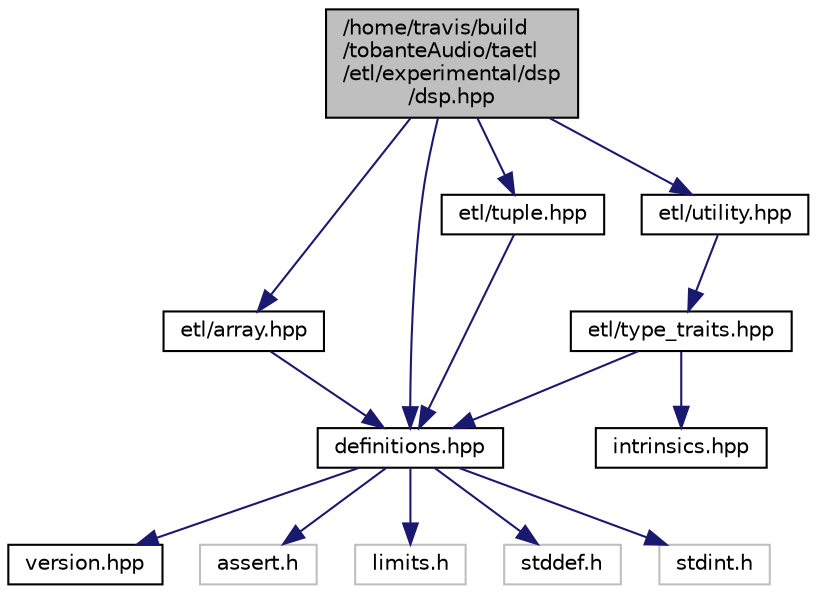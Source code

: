 digraph "/home/travis/build/tobanteAudio/taetl/etl/experimental/dsp/dsp.hpp"
{
  edge [fontname="Helvetica",fontsize="10",labelfontname="Helvetica",labelfontsize="10"];
  node [fontname="Helvetica",fontsize="10",shape=record];
  Node0 [label="/home/travis/build\l/tobanteAudio/taetl\l/etl/experimental/dsp\l/dsp.hpp",height=0.2,width=0.4,color="black", fillcolor="grey75", style="filled", fontcolor="black"];
  Node0 -> Node1 [color="midnightblue",fontsize="10",style="solid",fontname="Helvetica"];
  Node1 [label="etl/array.hpp",height=0.2,width=0.4,color="black", fillcolor="white", style="filled",URL="$array_8hpp.html"];
  Node1 -> Node2 [color="midnightblue",fontsize="10",style="solid",fontname="Helvetica"];
  Node2 [label="definitions.hpp",height=0.2,width=0.4,color="black", fillcolor="white", style="filled",URL="$definitions_8hpp.html"];
  Node2 -> Node3 [color="midnightblue",fontsize="10",style="solid",fontname="Helvetica"];
  Node3 [label="version.hpp",height=0.2,width=0.4,color="black", fillcolor="white", style="filled",URL="$version_8hpp.html"];
  Node2 -> Node4 [color="midnightblue",fontsize="10",style="solid",fontname="Helvetica"];
  Node4 [label="assert.h",height=0.2,width=0.4,color="grey75", fillcolor="white", style="filled"];
  Node2 -> Node5 [color="midnightblue",fontsize="10",style="solid",fontname="Helvetica"];
  Node5 [label="limits.h",height=0.2,width=0.4,color="grey75", fillcolor="white", style="filled"];
  Node2 -> Node6 [color="midnightblue",fontsize="10",style="solid",fontname="Helvetica"];
  Node6 [label="stddef.h",height=0.2,width=0.4,color="grey75", fillcolor="white", style="filled"];
  Node2 -> Node7 [color="midnightblue",fontsize="10",style="solid",fontname="Helvetica"];
  Node7 [label="stdint.h",height=0.2,width=0.4,color="grey75", fillcolor="white", style="filled"];
  Node0 -> Node2 [color="midnightblue",fontsize="10",style="solid",fontname="Helvetica"];
  Node0 -> Node8 [color="midnightblue",fontsize="10",style="solid",fontname="Helvetica"];
  Node8 [label="etl/tuple.hpp",height=0.2,width=0.4,color="black", fillcolor="white", style="filled",URL="$tuple_8hpp.html"];
  Node8 -> Node2 [color="midnightblue",fontsize="10",style="solid",fontname="Helvetica"];
  Node0 -> Node9 [color="midnightblue",fontsize="10",style="solid",fontname="Helvetica"];
  Node9 [label="etl/utility.hpp",height=0.2,width=0.4,color="black", fillcolor="white", style="filled",URL="$utility_8hpp.html"];
  Node9 -> Node10 [color="midnightblue",fontsize="10",style="solid",fontname="Helvetica"];
  Node10 [label="etl/type_traits.hpp",height=0.2,width=0.4,color="black", fillcolor="white", style="filled",URL="$type__traits_8hpp.html"];
  Node10 -> Node2 [color="midnightblue",fontsize="10",style="solid",fontname="Helvetica"];
  Node10 -> Node11 [color="midnightblue",fontsize="10",style="solid",fontname="Helvetica"];
  Node11 [label="intrinsics.hpp",height=0.2,width=0.4,color="black", fillcolor="white", style="filled",URL="$intrinsics_8hpp.html"];
}
